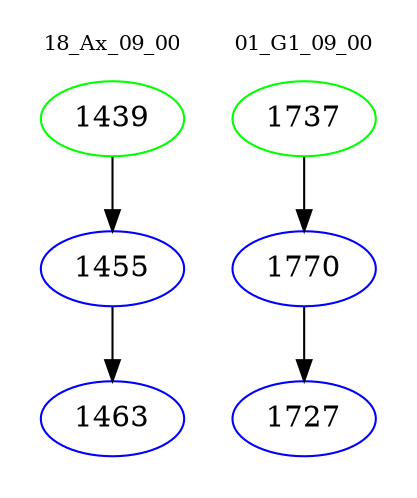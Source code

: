 digraph{
subgraph cluster_0 {
color = white
label = "18_Ax_09_00";
fontsize=10;
T0_1439 [label="1439", color="green"]
T0_1439 -> T0_1455 [color="black"]
T0_1455 [label="1455", color="blue"]
T0_1455 -> T0_1463 [color="black"]
T0_1463 [label="1463", color="blue"]
}
subgraph cluster_1 {
color = white
label = "01_G1_09_00";
fontsize=10;
T1_1737 [label="1737", color="green"]
T1_1737 -> T1_1770 [color="black"]
T1_1770 [label="1770", color="blue"]
T1_1770 -> T1_1727 [color="black"]
T1_1727 [label="1727", color="blue"]
}
}
